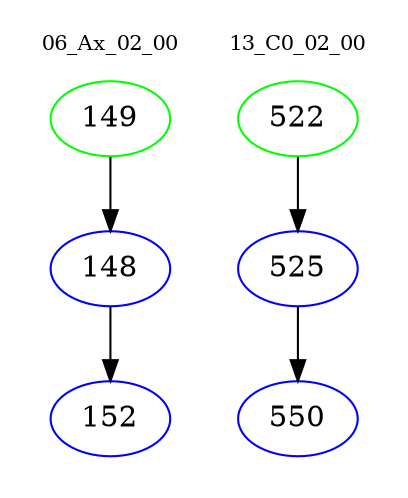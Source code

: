 digraph{
subgraph cluster_0 {
color = white
label = "06_Ax_02_00";
fontsize=10;
T0_149 [label="149", color="green"]
T0_149 -> T0_148 [color="black"]
T0_148 [label="148", color="blue"]
T0_148 -> T0_152 [color="black"]
T0_152 [label="152", color="blue"]
}
subgraph cluster_1 {
color = white
label = "13_C0_02_00";
fontsize=10;
T1_522 [label="522", color="green"]
T1_522 -> T1_525 [color="black"]
T1_525 [label="525", color="blue"]
T1_525 -> T1_550 [color="black"]
T1_550 [label="550", color="blue"]
}
}

